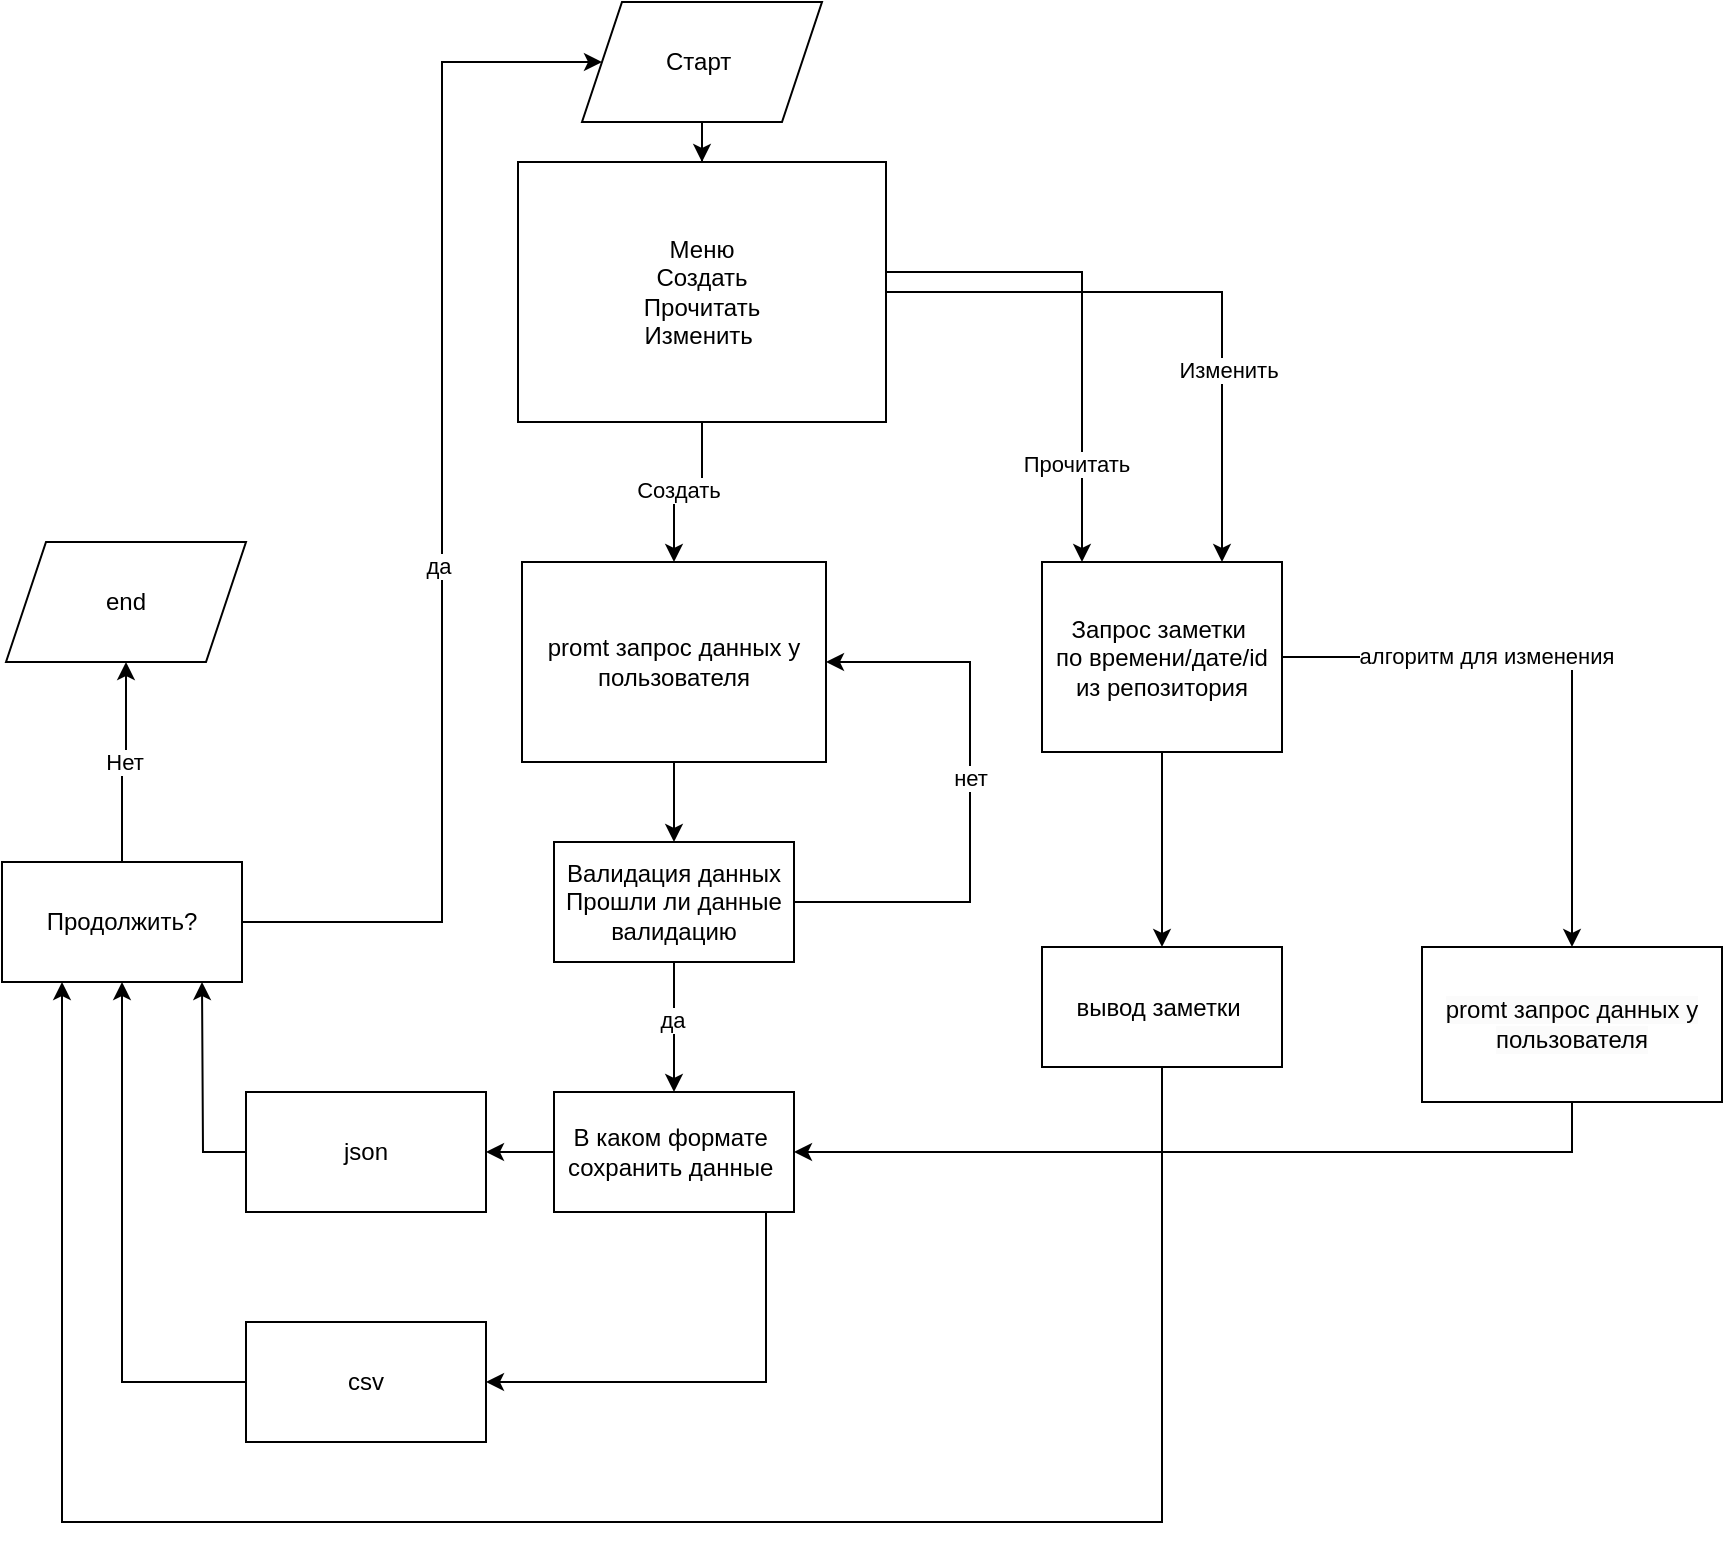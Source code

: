 <mxfile version="20.8.20" type="device"><diagram name="Страница 1" id="SKJYFG-mPKHJBewgzQyf"><mxGraphModel dx="2190" dy="916" grid="1" gridSize="10" guides="1" tooltips="1" connect="1" arrows="1" fold="1" page="1" pageScale="1" pageWidth="827" pageHeight="1169" math="0" shadow="0"><root><mxCell id="0"/><mxCell id="1" parent="0"/><mxCell id="fpMP1i-rlSFR1sDXT7zJ-28" value="" style="edgeStyle=orthogonalEdgeStyle;rounded=0;orthogonalLoop=1;jettySize=auto;html=1;" edge="1" parent="1" source="fpMP1i-rlSFR1sDXT7zJ-1" target="fpMP1i-rlSFR1sDXT7zJ-27"><mxGeometry relative="1" as="geometry"/></mxCell><mxCell id="fpMP1i-rlSFR1sDXT7zJ-1" value="Старт&amp;nbsp;" style="shape=parallelogram;perimeter=parallelogramPerimeter;whiteSpace=wrap;html=1;fixedSize=1;" vertex="1" parent="1"><mxGeometry x="250" y="40" width="120" height="60" as="geometry"/></mxCell><mxCell id="fpMP1i-rlSFR1sDXT7zJ-7" value="" style="edgeStyle=orthogonalEdgeStyle;rounded=0;orthogonalLoop=1;jettySize=auto;html=1;" edge="1" parent="1" source="fpMP1i-rlSFR1sDXT7zJ-4" target="fpMP1i-rlSFR1sDXT7zJ-6"><mxGeometry relative="1" as="geometry"/></mxCell><mxCell id="fpMP1i-rlSFR1sDXT7zJ-4" value="promt запрос данных у пользователя" style="whiteSpace=wrap;html=1;" vertex="1" parent="1"><mxGeometry x="220" y="320" width="152" height="100" as="geometry"/></mxCell><mxCell id="fpMP1i-rlSFR1sDXT7zJ-9" value="" style="edgeStyle=orthogonalEdgeStyle;rounded=0;orthogonalLoop=1;jettySize=auto;html=1;" edge="1" parent="1" source="fpMP1i-rlSFR1sDXT7zJ-6" target="fpMP1i-rlSFR1sDXT7zJ-8"><mxGeometry relative="1" as="geometry"/></mxCell><mxCell id="fpMP1i-rlSFR1sDXT7zJ-13" value="да" style="edgeLabel;html=1;align=center;verticalAlign=middle;resizable=0;points=[];" vertex="1" connectable="0" parent="fpMP1i-rlSFR1sDXT7zJ-9"><mxGeometry x="-0.108" y="-1" relative="1" as="geometry"><mxPoint as="offset"/></mxGeometry></mxCell><mxCell id="fpMP1i-rlSFR1sDXT7zJ-10" style="edgeStyle=orthogonalEdgeStyle;rounded=0;orthogonalLoop=1;jettySize=auto;html=1;entryX=1;entryY=0.5;entryDx=0;entryDy=0;" edge="1" parent="1" source="fpMP1i-rlSFR1sDXT7zJ-6" target="fpMP1i-rlSFR1sDXT7zJ-4"><mxGeometry relative="1" as="geometry"><Array as="points"><mxPoint x="444" y="490"/><mxPoint x="444" y="370"/></Array></mxGeometry></mxCell><mxCell id="fpMP1i-rlSFR1sDXT7zJ-12" value="нет&lt;br&gt;" style="edgeLabel;html=1;align=center;verticalAlign=middle;resizable=0;points=[];" vertex="1" connectable="0" parent="fpMP1i-rlSFR1sDXT7zJ-10"><mxGeometry x="0.071" relative="1" as="geometry"><mxPoint as="offset"/></mxGeometry></mxCell><mxCell id="fpMP1i-rlSFR1sDXT7zJ-6" value="Валидация данных&lt;br&gt;Прошли ли данные валидацию" style="whiteSpace=wrap;html=1;" vertex="1" parent="1"><mxGeometry x="236" y="460" width="120" height="60" as="geometry"/></mxCell><mxCell id="fpMP1i-rlSFR1sDXT7zJ-16" value="" style="edgeStyle=orthogonalEdgeStyle;rounded=0;orthogonalLoop=1;jettySize=auto;html=1;" edge="1" parent="1" source="fpMP1i-rlSFR1sDXT7zJ-8" target="fpMP1i-rlSFR1sDXT7zJ-15"><mxGeometry relative="1" as="geometry"/></mxCell><mxCell id="fpMP1i-rlSFR1sDXT7zJ-18" value="" style="edgeStyle=orthogonalEdgeStyle;rounded=0;orthogonalLoop=1;jettySize=auto;html=1;" edge="1" parent="1" source="fpMP1i-rlSFR1sDXT7zJ-8" target="fpMP1i-rlSFR1sDXT7zJ-17"><mxGeometry relative="1" as="geometry"><Array as="points"><mxPoint x="342" y="730"/></Array></mxGeometry></mxCell><mxCell id="fpMP1i-rlSFR1sDXT7zJ-8" value="В каком формате&amp;nbsp;&lt;br&gt;сохранить данные&amp;nbsp;" style="whiteSpace=wrap;html=1;" vertex="1" parent="1"><mxGeometry x="236" y="585" width="120" height="60" as="geometry"/></mxCell><mxCell id="fpMP1i-rlSFR1sDXT7zJ-21" style="edgeStyle=orthogonalEdgeStyle;rounded=0;orthogonalLoop=1;jettySize=auto;html=1;" edge="1" parent="1" source="fpMP1i-rlSFR1sDXT7zJ-15"><mxGeometry relative="1" as="geometry"><mxPoint x="60" y="530" as="targetPoint"/></mxGeometry></mxCell><mxCell id="fpMP1i-rlSFR1sDXT7zJ-15" value="json" style="whiteSpace=wrap;html=1;" vertex="1" parent="1"><mxGeometry x="82" y="585" width="120" height="60" as="geometry"/></mxCell><mxCell id="fpMP1i-rlSFR1sDXT7zJ-22" style="edgeStyle=orthogonalEdgeStyle;rounded=0;orthogonalLoop=1;jettySize=auto;html=1;" edge="1" parent="1" source="fpMP1i-rlSFR1sDXT7zJ-17" target="fpMP1i-rlSFR1sDXT7zJ-23"><mxGeometry relative="1" as="geometry"><mxPoint x="20" y="530" as="targetPoint"/></mxGeometry></mxCell><mxCell id="fpMP1i-rlSFR1sDXT7zJ-17" value="csv" style="whiteSpace=wrap;html=1;" vertex="1" parent="1"><mxGeometry x="82" y="700" width="120" height="60" as="geometry"/></mxCell><mxCell id="fpMP1i-rlSFR1sDXT7zJ-20" value="end&lt;br&gt;" style="shape=parallelogram;perimeter=parallelogramPerimeter;whiteSpace=wrap;html=1;fixedSize=1;" vertex="1" parent="1"><mxGeometry x="-38" y="310" width="120" height="60" as="geometry"/></mxCell><mxCell id="fpMP1i-rlSFR1sDXT7zJ-24" style="edgeStyle=orthogonalEdgeStyle;rounded=0;orthogonalLoop=1;jettySize=auto;html=1;entryX=0;entryY=0.5;entryDx=0;entryDy=0;" edge="1" parent="1" source="fpMP1i-rlSFR1sDXT7zJ-23" target="fpMP1i-rlSFR1sDXT7zJ-1"><mxGeometry relative="1" as="geometry"><Array as="points"><mxPoint x="180" y="500"/><mxPoint x="180" y="70"/></Array></mxGeometry></mxCell><mxCell id="fpMP1i-rlSFR1sDXT7zJ-25" value="да" style="edgeLabel;html=1;align=center;verticalAlign=middle;resizable=0;points=[];" vertex="1" connectable="0" parent="fpMP1i-rlSFR1sDXT7zJ-24"><mxGeometry x="-0.087" y="2" relative="1" as="geometry"><mxPoint as="offset"/></mxGeometry></mxCell><mxCell id="fpMP1i-rlSFR1sDXT7zJ-26" value="Нет" style="edgeStyle=orthogonalEdgeStyle;rounded=0;orthogonalLoop=1;jettySize=auto;html=1;entryX=0.5;entryY=1;entryDx=0;entryDy=0;" edge="1" parent="1" source="fpMP1i-rlSFR1sDXT7zJ-23" target="fpMP1i-rlSFR1sDXT7zJ-20"><mxGeometry relative="1" as="geometry"/></mxCell><mxCell id="fpMP1i-rlSFR1sDXT7zJ-23" value="Продолжить?" style="rounded=0;whiteSpace=wrap;html=1;" vertex="1" parent="1"><mxGeometry x="-40" y="470" width="120" height="60" as="geometry"/></mxCell><mxCell id="fpMP1i-rlSFR1sDXT7zJ-29" style="edgeStyle=orthogonalEdgeStyle;rounded=0;orthogonalLoop=1;jettySize=auto;html=1;entryX=0.5;entryY=0;entryDx=0;entryDy=0;" edge="1" parent="1" source="fpMP1i-rlSFR1sDXT7zJ-27" target="fpMP1i-rlSFR1sDXT7zJ-4"><mxGeometry relative="1" as="geometry"/></mxCell><mxCell id="fpMP1i-rlSFR1sDXT7zJ-30" value="Создать&lt;br&gt;" style="edgeLabel;html=1;align=center;verticalAlign=middle;resizable=0;points=[];" vertex="1" connectable="0" parent="fpMP1i-rlSFR1sDXT7zJ-29"><mxGeometry x="0.125" y="-1" relative="1" as="geometry"><mxPoint as="offset"/></mxGeometry></mxCell><mxCell id="fpMP1i-rlSFR1sDXT7zJ-32" value="" style="edgeStyle=orthogonalEdgeStyle;rounded=0;orthogonalLoop=1;jettySize=auto;html=1;" edge="1" parent="1" source="fpMP1i-rlSFR1sDXT7zJ-27" target="fpMP1i-rlSFR1sDXT7zJ-31"><mxGeometry relative="1" as="geometry"><Array as="points"><mxPoint x="500" y="175"/></Array></mxGeometry></mxCell><mxCell id="fpMP1i-rlSFR1sDXT7zJ-33" value="Прочитать" style="edgeLabel;html=1;align=center;verticalAlign=middle;resizable=0;points=[];" vertex="1" connectable="0" parent="fpMP1i-rlSFR1sDXT7zJ-32"><mxGeometry x="0.596" y="-3" relative="1" as="geometry"><mxPoint as="offset"/></mxGeometry></mxCell><mxCell id="fpMP1i-rlSFR1sDXT7zJ-40" style="edgeStyle=orthogonalEdgeStyle;rounded=0;orthogonalLoop=1;jettySize=auto;html=1;entryX=0.75;entryY=0;entryDx=0;entryDy=0;" edge="1" parent="1" source="fpMP1i-rlSFR1sDXT7zJ-27" target="fpMP1i-rlSFR1sDXT7zJ-31"><mxGeometry relative="1" as="geometry"/></mxCell><mxCell id="fpMP1i-rlSFR1sDXT7zJ-41" value="Изменить" style="edgeLabel;html=1;align=center;verticalAlign=middle;resizable=0;points=[];" vertex="1" connectable="0" parent="fpMP1i-rlSFR1sDXT7zJ-40"><mxGeometry x="0.366" y="3" relative="1" as="geometry"><mxPoint as="offset"/></mxGeometry></mxCell><mxCell id="fpMP1i-rlSFR1sDXT7zJ-27" value="Меню&lt;br&gt;Создать&lt;br&gt;Прочитать&lt;br&gt;Изменить&amp;nbsp;" style="whiteSpace=wrap;html=1;" vertex="1" parent="1"><mxGeometry x="218" y="120" width="184" height="130" as="geometry"/></mxCell><mxCell id="fpMP1i-rlSFR1sDXT7zJ-35" value="" style="edgeStyle=orthogonalEdgeStyle;rounded=0;orthogonalLoop=1;jettySize=auto;html=1;" edge="1" parent="1" source="fpMP1i-rlSFR1sDXT7zJ-31" target="fpMP1i-rlSFR1sDXT7zJ-34"><mxGeometry relative="1" as="geometry"/></mxCell><mxCell id="fpMP1i-rlSFR1sDXT7zJ-43" value="" style="edgeStyle=orthogonalEdgeStyle;rounded=0;orthogonalLoop=1;jettySize=auto;html=1;" edge="1" parent="1" source="fpMP1i-rlSFR1sDXT7zJ-31" target="fpMP1i-rlSFR1sDXT7zJ-42"><mxGeometry relative="1" as="geometry"/></mxCell><mxCell id="fpMP1i-rlSFR1sDXT7zJ-44" value="алгоритм для изменения&lt;br&gt;" style="edgeLabel;html=1;align=center;verticalAlign=middle;resizable=0;points=[];" vertex="1" connectable="0" parent="fpMP1i-rlSFR1sDXT7zJ-43"><mxGeometry x="-0.3" y="2" relative="1" as="geometry"><mxPoint y="1" as="offset"/></mxGeometry></mxCell><mxCell id="fpMP1i-rlSFR1sDXT7zJ-31" value="Запрос заметки&amp;nbsp;&lt;br&gt;по времени/дате/id&lt;br&gt;из репозитория" style="whiteSpace=wrap;html=1;" vertex="1" parent="1"><mxGeometry x="480" y="320" width="120" height="95" as="geometry"/></mxCell><mxCell id="fpMP1i-rlSFR1sDXT7zJ-36" style="edgeStyle=orthogonalEdgeStyle;rounded=0;orthogonalLoop=1;jettySize=auto;html=1;entryX=0.25;entryY=1;entryDx=0;entryDy=0;" edge="1" parent="1" source="fpMP1i-rlSFR1sDXT7zJ-34" target="fpMP1i-rlSFR1sDXT7zJ-23"><mxGeometry relative="1" as="geometry"><Array as="points"><mxPoint x="540" y="800"/><mxPoint x="-10" y="800"/></Array></mxGeometry></mxCell><mxCell id="fpMP1i-rlSFR1sDXT7zJ-34" value="вывод заметки&amp;nbsp;" style="whiteSpace=wrap;html=1;" vertex="1" parent="1"><mxGeometry x="480" y="512.5" width="120" height="60" as="geometry"/></mxCell><mxCell id="fpMP1i-rlSFR1sDXT7zJ-45" style="edgeStyle=orthogonalEdgeStyle;rounded=0;orthogonalLoop=1;jettySize=auto;html=1;entryX=1;entryY=0.5;entryDx=0;entryDy=0;" edge="1" parent="1" source="fpMP1i-rlSFR1sDXT7zJ-42" target="fpMP1i-rlSFR1sDXT7zJ-8"><mxGeometry relative="1" as="geometry"><Array as="points"><mxPoint x="745" y="615"/></Array></mxGeometry></mxCell><mxCell id="fpMP1i-rlSFR1sDXT7zJ-42" value="&lt;span style=&quot;caret-color: rgb(0, 0, 0); color: rgb(0, 0, 0); font-family: Helvetica; font-size: 12px; font-style: normal; font-variant-caps: normal; font-weight: normal; letter-spacing: normal; text-align: center; text-indent: 0px; text-transform: none; word-spacing: 0px; -webkit-text-stroke-width: 0px; background-color: rgb(251, 251, 251); text-decoration: none; float: none; display: inline !important;&quot;&gt;promt запрос данных у пользователя&lt;/span&gt;" style="whiteSpace=wrap;html=1;" vertex="1" parent="1"><mxGeometry x="670" y="512.5" width="150" height="77.5" as="geometry"/></mxCell></root></mxGraphModel></diagram></mxfile>